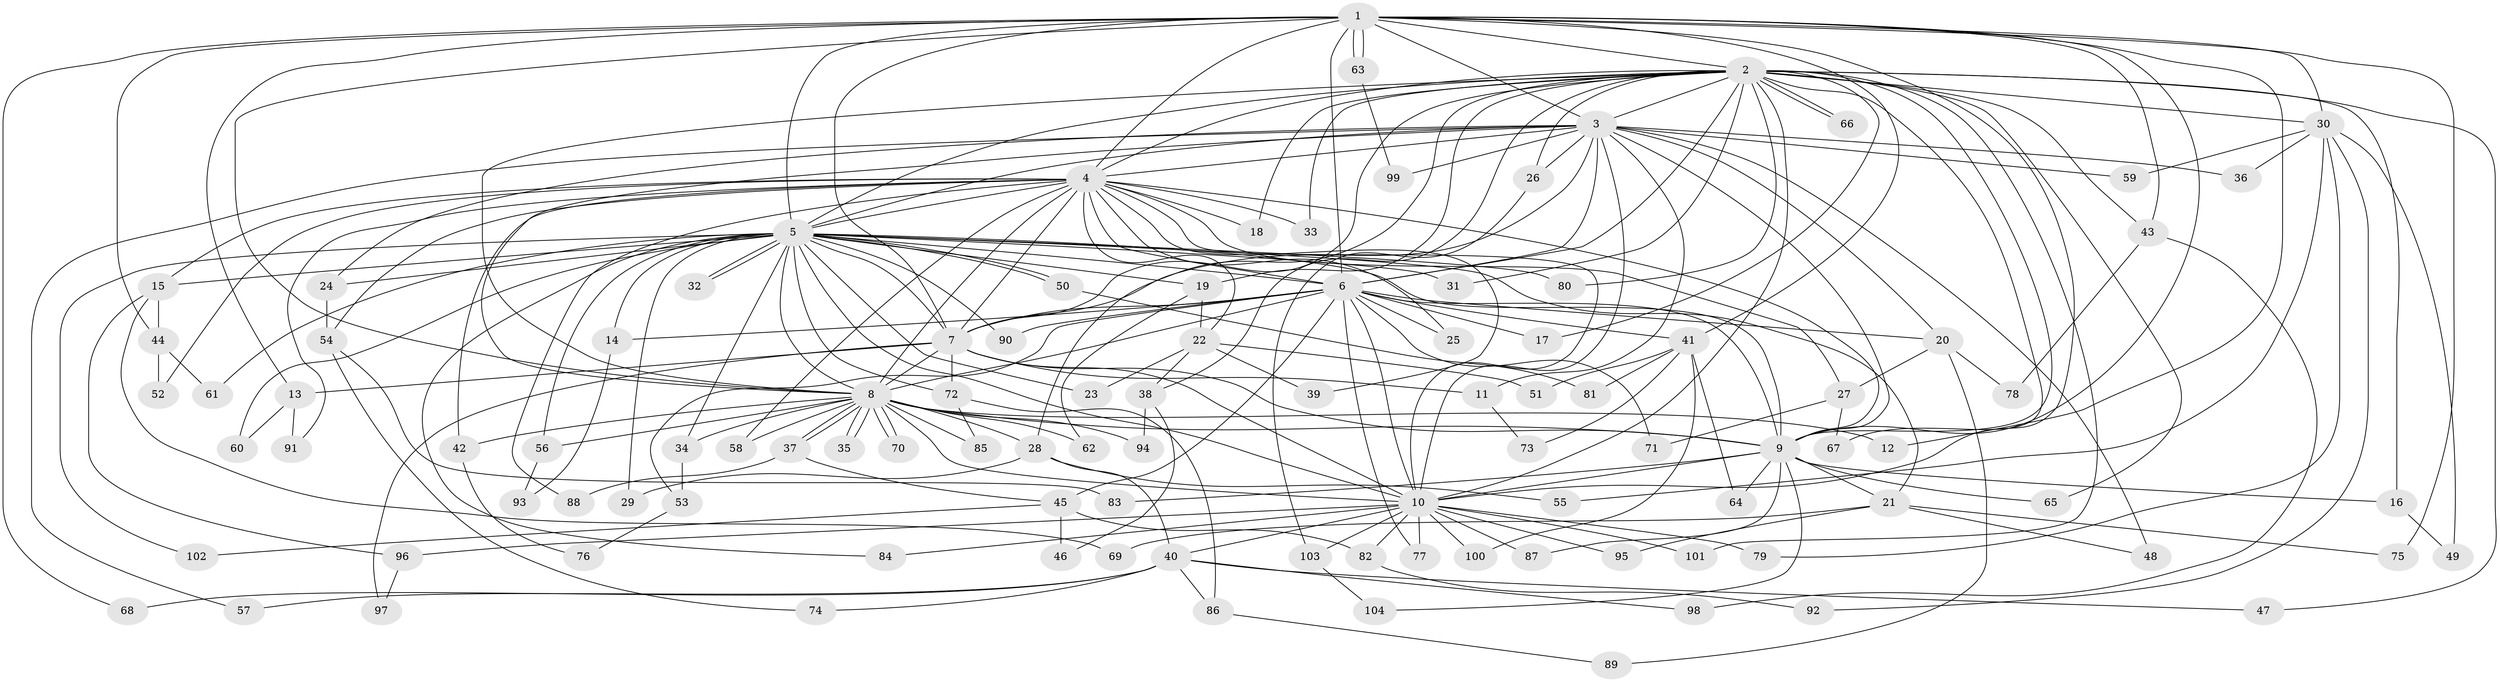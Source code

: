 // coarse degree distribution, {30: 0.012345679012345678, 26: 0.012345679012345678, 25: 0.012345679012345678, 24: 0.012345679012345678, 19: 0.012345679012345678, 17: 0.012345679012345678, 3: 0.1728395061728395, 2: 0.5185185185185185, 4: 0.08641975308641975, 5: 0.04938271604938271, 8: 0.024691358024691357, 6: 0.012345679012345678, 7: 0.024691358024691357, 1: 0.037037037037037035}
// Generated by graph-tools (version 1.1) at 2025/41/03/06/25 10:41:34]
// undirected, 104 vertices, 233 edges
graph export_dot {
graph [start="1"]
  node [color=gray90,style=filled];
  1;
  2;
  3;
  4;
  5;
  6;
  7;
  8;
  9;
  10;
  11;
  12;
  13;
  14;
  15;
  16;
  17;
  18;
  19;
  20;
  21;
  22;
  23;
  24;
  25;
  26;
  27;
  28;
  29;
  30;
  31;
  32;
  33;
  34;
  35;
  36;
  37;
  38;
  39;
  40;
  41;
  42;
  43;
  44;
  45;
  46;
  47;
  48;
  49;
  50;
  51;
  52;
  53;
  54;
  55;
  56;
  57;
  58;
  59;
  60;
  61;
  62;
  63;
  64;
  65;
  66;
  67;
  68;
  69;
  70;
  71;
  72;
  73;
  74;
  75;
  76;
  77;
  78;
  79;
  80;
  81;
  82;
  83;
  84;
  85;
  86;
  87;
  88;
  89;
  90;
  91;
  92;
  93;
  94;
  95;
  96;
  97;
  98;
  99;
  100;
  101;
  102;
  103;
  104;
  1 -- 2;
  1 -- 3;
  1 -- 4;
  1 -- 5;
  1 -- 6;
  1 -- 7;
  1 -- 8;
  1 -- 9;
  1 -- 10;
  1 -- 12;
  1 -- 13;
  1 -- 30;
  1 -- 41;
  1 -- 43;
  1 -- 44;
  1 -- 63;
  1 -- 63;
  1 -- 68;
  1 -- 75;
  2 -- 3;
  2 -- 4;
  2 -- 5;
  2 -- 6;
  2 -- 7;
  2 -- 8;
  2 -- 9;
  2 -- 10;
  2 -- 16;
  2 -- 17;
  2 -- 18;
  2 -- 19;
  2 -- 26;
  2 -- 28;
  2 -- 30;
  2 -- 31;
  2 -- 33;
  2 -- 38;
  2 -- 43;
  2 -- 47;
  2 -- 65;
  2 -- 66;
  2 -- 66;
  2 -- 67;
  2 -- 80;
  2 -- 101;
  3 -- 4;
  3 -- 5;
  3 -- 6;
  3 -- 7;
  3 -- 8;
  3 -- 9;
  3 -- 10;
  3 -- 11;
  3 -- 20;
  3 -- 24;
  3 -- 26;
  3 -- 36;
  3 -- 48;
  3 -- 57;
  3 -- 59;
  3 -- 99;
  4 -- 5;
  4 -- 6;
  4 -- 7;
  4 -- 8;
  4 -- 9;
  4 -- 10;
  4 -- 15;
  4 -- 18;
  4 -- 22;
  4 -- 25;
  4 -- 27;
  4 -- 33;
  4 -- 39;
  4 -- 42;
  4 -- 52;
  4 -- 54;
  4 -- 58;
  4 -- 88;
  4 -- 91;
  5 -- 6;
  5 -- 7;
  5 -- 8;
  5 -- 9;
  5 -- 10;
  5 -- 14;
  5 -- 15;
  5 -- 19;
  5 -- 21;
  5 -- 23;
  5 -- 24;
  5 -- 29;
  5 -- 31;
  5 -- 32;
  5 -- 32;
  5 -- 34;
  5 -- 50;
  5 -- 50;
  5 -- 56;
  5 -- 60;
  5 -- 61;
  5 -- 72;
  5 -- 80;
  5 -- 84;
  5 -- 90;
  5 -- 102;
  6 -- 7;
  6 -- 8;
  6 -- 9;
  6 -- 10;
  6 -- 14;
  6 -- 17;
  6 -- 20;
  6 -- 25;
  6 -- 41;
  6 -- 45;
  6 -- 53;
  6 -- 71;
  6 -- 77;
  6 -- 90;
  7 -- 8;
  7 -- 9;
  7 -- 10;
  7 -- 11;
  7 -- 13;
  7 -- 72;
  7 -- 97;
  8 -- 9;
  8 -- 10;
  8 -- 12;
  8 -- 28;
  8 -- 34;
  8 -- 35;
  8 -- 35;
  8 -- 37;
  8 -- 37;
  8 -- 42;
  8 -- 56;
  8 -- 58;
  8 -- 62;
  8 -- 70;
  8 -- 70;
  8 -- 85;
  8 -- 94;
  9 -- 10;
  9 -- 16;
  9 -- 21;
  9 -- 64;
  9 -- 65;
  9 -- 83;
  9 -- 87;
  9 -- 104;
  10 -- 40;
  10 -- 77;
  10 -- 79;
  10 -- 82;
  10 -- 84;
  10 -- 87;
  10 -- 95;
  10 -- 96;
  10 -- 100;
  10 -- 101;
  10 -- 103;
  11 -- 73;
  13 -- 60;
  13 -- 91;
  14 -- 93;
  15 -- 44;
  15 -- 69;
  15 -- 96;
  16 -- 49;
  19 -- 22;
  19 -- 62;
  20 -- 27;
  20 -- 78;
  20 -- 89;
  21 -- 48;
  21 -- 69;
  21 -- 75;
  21 -- 95;
  22 -- 23;
  22 -- 38;
  22 -- 39;
  22 -- 51;
  24 -- 54;
  26 -- 103;
  27 -- 67;
  27 -- 71;
  28 -- 29;
  28 -- 40;
  28 -- 55;
  30 -- 36;
  30 -- 49;
  30 -- 55;
  30 -- 59;
  30 -- 79;
  30 -- 92;
  34 -- 53;
  37 -- 45;
  37 -- 88;
  38 -- 46;
  38 -- 94;
  40 -- 47;
  40 -- 57;
  40 -- 68;
  40 -- 74;
  40 -- 86;
  40 -- 98;
  41 -- 51;
  41 -- 64;
  41 -- 73;
  41 -- 81;
  41 -- 100;
  42 -- 76;
  43 -- 78;
  43 -- 98;
  44 -- 52;
  44 -- 61;
  45 -- 46;
  45 -- 82;
  45 -- 102;
  50 -- 81;
  53 -- 76;
  54 -- 74;
  54 -- 83;
  56 -- 93;
  63 -- 99;
  72 -- 85;
  72 -- 86;
  82 -- 92;
  86 -- 89;
  96 -- 97;
  103 -- 104;
}
